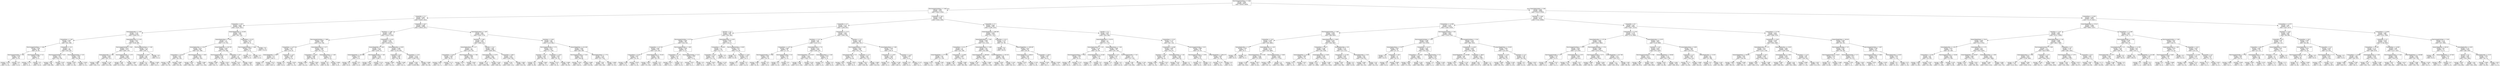 digraph Tree {
node [shape=box] ;
0 [label="ElectronegativityMean <= 2.058\nentropy = 0.995\nsamples = 99473\nvalue = [45534, 53939]"] ;
1 [label="ElectronegativityMean <= 1.936\nentropy = 0.697\nsamples = 32515\nvalue = [26411, 6104]"] ;
0 -> 1 [labeldistance=2.5, labelangle=45, headlabel="True"] ;
2 [label="ColumnMin <= 2.5\nentropy = 0.601\nsamples = 26771\nvalue = [22853, 3918]"] ;
1 -> 2 ;
3 [label="ColumnMax <= 29.0\nentropy = 0.853\nsamples = 5866\nvalue = [4235, 1631]"] ;
2 -> 3 ;
4 [label="AtomicRadiusMin <= 1.025\nentropy = 0.733\nsamples = 4259\nvalue = [3384, 875]"] ;
3 -> 4 ;
5 [label="ColumnMean <= 1.367\nentropy = 0.992\nsamples = 524\nvalue = [235, 289]"] ;
4 -> 5 ;
6 [label="ElectronegativityMean <= 1.845\nentropy = 0.564\nsamples = 68\nvalue = [9, 59]"] ;
5 -> 6 ;
7 [label="ElectronegativityMin <= 1.44\nentropy = 0.358\nsamples = 59\nvalue = [4, 55]"] ;
6 -> 7 ;
8 [label="entropy = 0.219\nsamples = 57\nvalue = [2, 55]"] ;
7 -> 8 ;
9 [label="entropy = 0.0\nsamples = 2\nvalue = [2, 0]"] ;
7 -> 9 ;
10 [label="ElectronegativityMax <= 5.5\nentropy = 0.991\nsamples = 9\nvalue = [5, 4]"] ;
6 -> 10 ;
11 [label="entropy = 0.722\nsamples = 5\nvalue = [1, 4]"] ;
10 -> 11 ;
12 [label="entropy = 0.0\nsamples = 4\nvalue = [4, 0]"] ;
10 -> 12 ;
13 [label="ColumnMax <= 15.5\nentropy = 1.0\nsamples = 456\nvalue = [226, 230]"] ;
5 -> 13 ;
14 [label="ElectronegativityMax <= 8.33\nentropy = 0.977\nsamples = 326\nvalue = [192, 134]"] ;
13 -> 14 ;
15 [label="entropy = 0.947\nsamples = 296\nvalue = [188, 108]"] ;
14 -> 15 ;
16 [label="entropy = 0.567\nsamples = 30\nvalue = [4, 26]"] ;
14 -> 16 ;
17 [label="ElectronegativityMax <= 3.55\nentropy = 0.829\nsamples = 130\nvalue = [34, 96]"] ;
13 -> 17 ;
18 [label="entropy = 0.632\nsamples = 107\nvalue = [17, 90]"] ;
17 -> 18 ;
19 [label="entropy = 0.828\nsamples = 23\nvalue = [17, 6]"] ;
17 -> 19 ;
20 [label="AtomicRadiusMax <= 5.225\nentropy = 0.627\nsamples = 3735\nvalue = [3149, 586]"] ;
4 -> 20 ;
21 [label="ElectronegativityMin <= 0.94\nentropy = 0.674\nsamples = 3270\nvalue = [2691, 579]"] ;
20 -> 21 ;
22 [label="AtomicRadiusMin <= 1.65\nentropy = 0.946\nsamples = 624\nvalue = [397, 227]"] ;
21 -> 22 ;
23 [label="entropy = 0.999\nsamples = 356\nvalue = [185, 171]"] ;
22 -> 23 ;
24 [label="entropy = 0.739\nsamples = 268\nvalue = [212, 56]"] ;
22 -> 24 ;
25 [label="ElectronegativityMin <= 1.575\nentropy = 0.566\nsamples = 2646\nvalue = [2294, 352]"] ;
21 -> 25 ;
26 [label="entropy = 0.481\nsamples = 2425\nvalue = [2173, 252]"] ;
25 -> 26 ;
27 [label="entropy = 0.993\nsamples = 221\nvalue = [121, 100]"] ;
25 -> 27 ;
28 [label="ElectronegativityMean <= 1.591\nentropy = 0.113\nsamples = 465\nvalue = [458, 7]"] ;
20 -> 28 ;
29 [label="ColumnMean <= 3.917\nentropy = 0.04\nsamples = 460\nvalue = [458, 2]"] ;
28 -> 29 ;
30 [label="entropy = 0.0\nsamples = 440\nvalue = [440, 0]"] ;
29 -> 30 ;
31 [label="entropy = 0.469\nsamples = 20\nvalue = [18, 2]"] ;
29 -> 31 ;
32 [label="entropy = 0.0\nsamples = 5\nvalue = [0, 5]"] ;
28 -> 32 ;
33 [label="AtomicWeightMean <= 142.68\nentropy = 0.997\nsamples = 1607\nvalue = [851, 756]"] ;
3 -> 33 ;
34 [label="AtomicRadiusMean <= 1.501\nentropy = 1.0\nsamples = 1522\nvalue = [770, 752]"] ;
33 -> 34 ;
35 [label="AtomicRadiusMax <= 2.525\nentropy = 0.974\nsamples = 903\nvalue = [537, 366]"] ;
34 -> 35 ;
36 [label="ColumnMean <= 9.225\nentropy = 0.852\nsamples = 144\nvalue = [40, 104]"] ;
35 -> 36 ;
37 [label="entropy = 0.519\nsamples = 86\nvalue = [10, 76]"] ;
36 -> 37 ;
38 [label="entropy = 0.999\nsamples = 58\nvalue = [30, 28]"] ;
36 -> 38 ;
39 [label="ElectronegativityMean <= 1.855\nentropy = 0.93\nsamples = 759\nvalue = [497, 262]"] ;
35 -> 39 ;
40 [label="entropy = 0.819\nsamples = 518\nvalue = [386, 132]"] ;
39 -> 40 ;
41 [label="entropy = 0.996\nsamples = 241\nvalue = [111, 130]"] ;
39 -> 41 ;
42 [label="AtomicWeightMax <= 316.785\nentropy = 0.955\nsamples = 619\nvalue = [233, 386]"] ;
34 -> 42 ;
43 [label="ElectronegativityMax <= 4.15\nentropy = 0.783\nsamples = 288\nvalue = [67, 221]"] ;
42 -> 43 ;
44 [label="entropy = 0.968\nsamples = 43\nvalue = [26, 17]"] ;
43 -> 44 ;
45 [label="entropy = 0.652\nsamples = 245\nvalue = [41, 204]"] ;
43 -> 45 ;
46 [label="ColumnMax <= 44.5\nentropy = 1.0\nsamples = 331\nvalue = [166, 165]"] ;
42 -> 46 ;
47 [label="entropy = 0.457\nsamples = 83\nvalue = [75, 8]"] ;
46 -> 47 ;
48 [label="entropy = 0.948\nsamples = 248\nvalue = [91, 157]"] ;
46 -> 48 ;
49 [label="ColumnMean <= 9.125\nentropy = 0.274\nsamples = 85\nvalue = [81, 4]"] ;
33 -> 49 ;
50 [label="ElectronegativityMean <= 1.699\nentropy = 0.918\nsamples = 6\nvalue = [2, 4]"] ;
49 -> 50 ;
51 [label="entropy = 0.0\nsamples = 4\nvalue = [0, 4]"] ;
50 -> 51 ;
52 [label="entropy = 0.0\nsamples = 2\nvalue = [2, 0]"] ;
50 -> 52 ;
53 [label="entropy = 0.0\nsamples = 79\nvalue = [79, 0]"] ;
49 -> 53 ;
54 [label="ColumnMax <= 44.5\nentropy = 0.498\nsamples = 20905\nvalue = [18618, 2287]"] ;
2 -> 54 ;
55 [label="RowMean <= 2.894\nentropy = 0.389\nsamples = 14521\nvalue = [13413, 1108]"] ;
54 -> 55 ;
56 [label="ElectronegativityMean <= 1.666\nentropy = 0.959\nsamples = 356\nvalue = [220, 136]"] ;
55 -> 56 ;
57 [label="ColumnMean <= 4.375\nentropy = 0.627\nsamples = 153\nvalue = [129, 24]"] ;
56 -> 57 ;
58 [label="AtomicWeightMin <= 6.917\nentropy = 0.13\nsamples = 111\nvalue = [109, 2]"] ;
57 -> 58 ;
59 [label="entropy = 0.0\nsamples = 1\nvalue = [0, 1]"] ;
58 -> 59 ;
60 [label="entropy = 0.075\nsamples = 110\nvalue = [109, 1]"] ;
58 -> 60 ;
61 [label="ColumnMax <= 14.5\nentropy = 0.998\nsamples = 42\nvalue = [20, 22]"] ;
57 -> 61 ;
62 [label="entropy = 0.0\nsamples = 9\nvalue = [9, 0]"] ;
61 -> 62 ;
63 [label="entropy = 0.918\nsamples = 33\nvalue = [11, 22]"] ;
61 -> 63 ;
64 [label="AtomicRadiusMean <= 1.217\nentropy = 0.992\nsamples = 203\nvalue = [91, 112]"] ;
56 -> 64 ;
65 [label="ColumnMean <= 2.652\nentropy = 0.999\nsamples = 166\nvalue = [86, 80]"] ;
64 -> 65 ;
66 [label="entropy = 0.895\nsamples = 77\nvalue = [24, 53]"] ;
65 -> 66 ;
67 [label="entropy = 0.885\nsamples = 89\nvalue = [62, 27]"] ;
65 -> 67 ;
68 [label="AtomicRadiusMean <= 1.338\nentropy = 0.571\nsamples = 37\nvalue = [5, 32]"] ;
64 -> 68 ;
69 [label="entropy = 0.0\nsamples = 26\nvalue = [0, 26]"] ;
68 -> 69 ;
70 [label="entropy = 0.994\nsamples = 11\nvalue = [5, 6]"] ;
68 -> 70 ;
71 [label="ColumnMean <= 4.225\nentropy = 0.361\nsamples = 14165\nvalue = [13193, 972]"] ;
55 -> 71 ;
72 [label="AtomicWeightMin <= 7.925\nentropy = 0.073\nsamples = 1463\nvalue = [1450, 13]"] ;
71 -> 72 ;
73 [label="AtomicWeightMax <= 431.396\nentropy = 0.811\nsamples = 8\nvalue = [2, 6]"] ;
72 -> 73 ;
74 [label="entropy = 0.0\nsamples = 6\nvalue = [0, 6]"] ;
73 -> 74 ;
75 [label="entropy = 0.0\nsamples = 2\nvalue = [2, 0]"] ;
73 -> 75 ;
76 [label="ElectronegativityMin <= 1.98\nentropy = 0.044\nsamples = 1455\nvalue = [1448, 7]"] ;
72 -> 76 ;
77 [label="entropy = 0.017\nsamples = 1308\nvalue = [1306, 2]"] ;
76 -> 77 ;
78 [label="entropy = 0.214\nsamples = 147\nvalue = [142, 5]"] ;
76 -> 78 ;
79 [label="AtomicRadiusMin <= 0.625\nentropy = 0.386\nsamples = 12702\nvalue = [11743, 959]"] ;
71 -> 79 ;
80 [label="ColumnMin <= 8.5\nentropy = 0.996\nsamples = 104\nvalue = [56, 48]"] ;
79 -> 80 ;
81 [label="entropy = 0.804\nsamples = 57\nvalue = [14, 43]"] ;
80 -> 81 ;
82 [label="entropy = 0.489\nsamples = 47\nvalue = [42, 5]"] ;
80 -> 82 ;
83 [label="ColumnMean <= 13.9\nentropy = 0.374\nsamples = 12598\nvalue = [11687, 911]"] ;
79 -> 83 ;
84 [label="entropy = 0.363\nsamples = 12491\nvalue = [11626, 865]"] ;
83 -> 84 ;
85 [label="entropy = 0.986\nsamples = 107\nvalue = [61, 46]"] ;
83 -> 85 ;
86 [label="AtomicRadiusMean <= 1.497\nentropy = 0.69\nsamples = 6384\nvalue = [5205, 1179]"] ;
54 -> 86 ;
87 [label="RowMean <= 2.885\nentropy = 0.56\nsamples = 4700\nvalue = [4085, 615]"] ;
86 -> 87 ;
88 [label="AtomicRadiusMean <= 1.117\nentropy = 1.0\nsamples = 306\nvalue = [156, 150]"] ;
87 -> 88 ;
89 [label="ColumnMean <= 9.535\nentropy = 0.436\nsamples = 100\nvalue = [91, 9]"] ;
88 -> 89 ;
90 [label="entropy = 0.902\nsamples = 22\nvalue = [15, 7]"] ;
89 -> 90 ;
91 [label="entropy = 0.172\nsamples = 78\nvalue = [76, 2]"] ;
89 -> 91 ;
92 [label="ElectronegativityMean <= 1.708\nentropy = 0.899\nsamples = 206\nvalue = [65, 141]"] ;
88 -> 92 ;
93 [label="entropy = 0.973\nsamples = 72\nvalue = [43, 29]"] ;
92 -> 93 ;
94 [label="entropy = 0.644\nsamples = 134\nvalue = [22, 112]"] ;
92 -> 94 ;
95 [label="RowMax <= 25.5\nentropy = 0.487\nsamples = 4394\nvalue = [3929, 465]"] ;
87 -> 95 ;
96 [label="AtomicRadiusMin <= 3.475\nentropy = 0.617\nsamples = 1968\nvalue = [1667, 301]"] ;
95 -> 96 ;
97 [label="entropy = 0.713\nsamples = 1329\nvalue = [1069, 260]"] ;
96 -> 97 ;
98 [label="entropy = 0.344\nsamples = 639\nvalue = [598, 41]"] ;
96 -> 98 ;
99 [label="ColumnMax <= 260.5\nentropy = 0.357\nsamples = 2426\nvalue = [2262, 164]"] ;
95 -> 99 ;
100 [label="entropy = 0.297\nsamples = 2118\nvalue = [2007, 111]"] ;
99 -> 100 ;
101 [label="entropy = 0.662\nsamples = 308\nvalue = [255, 53]"] ;
99 -> 101 ;
102 [label="RowMean <= 4.595\nentropy = 0.92\nsamples = 1684\nvalue = [1120, 564]"] ;
86 -> 102 ;
103 [label="ElectronegativityMin <= 3.74\nentropy = 0.975\nsamples = 435\nvalue = [177, 258]"] ;
102 -> 103 ;
104 [label="RowMean <= 3.317\nentropy = 0.833\nsamples = 303\nvalue = [80, 223]"] ;
103 -> 104 ;
105 [label="entropy = 0.0\nsamples = 46\nvalue = [0, 46]"] ;
104 -> 105 ;
106 [label="entropy = 0.895\nsamples = 257\nvalue = [80, 177]"] ;
104 -> 106 ;
107 [label="ColumnMax <= 110.0\nentropy = 0.834\nsamples = 132\nvalue = [97, 35]"] ;
103 -> 107 ;
108 [label="entropy = 0.525\nsamples = 76\nvalue = [67, 9]"] ;
107 -> 108 ;
109 [label="entropy = 0.996\nsamples = 56\nvalue = [30, 26]"] ;
107 -> 109 ;
110 [label="AtomicWeightMax <= 414.349\nentropy = 0.803\nsamples = 1249\nvalue = [943, 306]"] ;
102 -> 110 ;
111 [label="ElectronegativityMin <= 1.525\nentropy = 0.987\nsamples = 152\nvalue = [66, 86]"] ;
110 -> 111 ;
112 [label="entropy = 0.503\nsamples = 54\nvalue = [48, 6]"] ;
111 -> 112 ;
113 [label="entropy = 0.688\nsamples = 98\nvalue = [18, 80]"] ;
111 -> 113 ;
114 [label="AtomicRadiusMean <= 1.774\nentropy = 0.723\nsamples = 1097\nvalue = [877, 220]"] ;
110 -> 114 ;
115 [label="entropy = 0.64\nsamples = 979\nvalue = [820, 159]"] ;
114 -> 115 ;
116 [label="entropy = 0.999\nsamples = 118\nvalue = [57, 61]"] ;
114 -> 116 ;
117 [label="ColumnMax <= 46.5\nentropy = 0.958\nsamples = 5744\nvalue = [3558, 2186]"] ;
1 -> 117 ;
118 [label="ColumnMin <= 2.5\nentropy = 0.757\nsamples = 2902\nvalue = [2269, 633]"] ;
117 -> 118 ;
119 [label="RowMax <= 9.5\nentropy = 0.999\nsamples = 553\nvalue = [264, 289]"] ;
118 -> 119 ;
120 [label="ElectronegativityMax <= 6.74\nentropy = 0.945\nsamples = 380\nvalue = [138, 242]"] ;
119 -> 120 ;
121 [label="ColumnMax <= 15.5\nentropy = 0.981\nsamples = 318\nvalue = [133, 185]"] ;
120 -> 121 ;
122 [label="ColumnMean <= 9.167\nentropy = 0.822\nsamples = 70\nvalue = [52, 18]"] ;
121 -> 122 ;
123 [label="entropy = 0.598\nsamples = 55\nvalue = [47, 8]"] ;
122 -> 123 ;
124 [label="entropy = 0.918\nsamples = 15\nvalue = [5, 10]"] ;
122 -> 124 ;
125 [label="AtomicWeightMean <= 79.255\nentropy = 0.911\nsamples = 248\nvalue = [81, 167]"] ;
121 -> 125 ;
126 [label="entropy = 0.953\nsamples = 212\nvalue = [79, 133]"] ;
125 -> 126 ;
127 [label="entropy = 0.31\nsamples = 36\nvalue = [2, 34]"] ;
125 -> 127 ;
128 [label="ElectronegativityMin <= 1.605\nentropy = 0.404\nsamples = 62\nvalue = [5, 57]"] ;
120 -> 128 ;
129 [label="ColumnMean <= 1.75\nentropy = 0.225\nsamples = 55\nvalue = [2, 53]"] ;
128 -> 129 ;
130 [label="entropy = 0.811\nsamples = 8\nvalue = [2, 6]"] ;
129 -> 130 ;
131 [label="entropy = 0.0\nsamples = 47\nvalue = [0, 47]"] ;
129 -> 131 ;
132 [label="ElectronegativityMax <= 11.0\nentropy = 0.985\nsamples = 7\nvalue = [3, 4]"] ;
128 -> 132 ;
133 [label="entropy = 0.811\nsamples = 4\nvalue = [3, 1]"] ;
132 -> 133 ;
134 [label="entropy = 0.0\nsamples = 3\nvalue = [0, 3]"] ;
132 -> 134 ;
135 [label="AtomicRadiusMax <= 4.525\nentropy = 0.844\nsamples = 173\nvalue = [126, 47]"] ;
119 -> 135 ;
136 [label="ColumnMean <= 10.929\nentropy = 0.71\nsamples = 139\nvalue = [112, 27]"] ;
135 -> 136 ;
137 [label="ColumnMax <= 23.0\nentropy = 0.659\nsamples = 135\nvalue = [112, 23]"] ;
136 -> 137 ;
138 [label="entropy = 0.853\nsamples = 79\nvalue = [57, 22]"] ;
137 -> 138 ;
139 [label="entropy = 0.129\nsamples = 56\nvalue = [55, 1]"] ;
137 -> 139 ;
140 [label="entropy = 0.0\nsamples = 4\nvalue = [0, 4]"] ;
136 -> 140 ;
141 [label="ElectronegativityMax <= 6.935\nentropy = 0.977\nsamples = 34\nvalue = [14, 20]"] ;
135 -> 141 ;
142 [label="entropy = 0.0\nsamples = 19\nvalue = [0, 19]"] ;
141 -> 142 ;
143 [label="RowMean <= 1.954\nentropy = 0.353\nsamples = 15\nvalue = [14, 1]"] ;
141 -> 143 ;
144 [label="entropy = 0.0\nsamples = 1\nvalue = [0, 1]"] ;
143 -> 144 ;
145 [label="entropy = 0.0\nsamples = 14\nvalue = [14, 0]"] ;
143 -> 145 ;
146 [label="ColumnMean <= 11.31\nentropy = 0.601\nsamples = 2349\nvalue = [2005, 344]"] ;
118 -> 146 ;
147 [label="RowMean <= 2.257\nentropy = 0.45\nsamples = 1667\nvalue = [1510, 157]"] ;
146 -> 147 ;
148 [label="ColumnMean <= 1.875\nentropy = 0.988\nsamples = 39\nvalue = [17, 22]"] ;
147 -> 148 ;
149 [label="ElectronegativityMin <= 1.285\nentropy = 0.961\nsamples = 26\nvalue = [16, 10]"] ;
148 -> 149 ;
150 [label="entropy = 0.991\nsamples = 18\nvalue = [8, 10]"] ;
149 -> 150 ;
151 [label="entropy = 0.0\nsamples = 8\nvalue = [8, 0]"] ;
149 -> 151 ;
152 [label="ElectronegativityMin <= 5.6\nentropy = 0.391\nsamples = 13\nvalue = [1, 12]"] ;
148 -> 152 ;
153 [label="entropy = 0.0\nsamples = 12\nvalue = [0, 12]"] ;
152 -> 153 ;
154 [label="entropy = 0.0\nsamples = 1\nvalue = [1, 0]"] ;
152 -> 154 ;
155 [label="AtomicRadiusMax <= 7.6\nentropy = 0.412\nsamples = 1628\nvalue = [1493, 135]"] ;
147 -> 155 ;
156 [label="AtomicWeightMin <= 113.615\nentropy = 0.397\nsamples = 1619\nvalue = [1492, 127]"] ;
155 -> 156 ;
157 [label="entropy = 0.444\nsamples = 1290\nvalue = [1171, 119]"] ;
156 -> 157 ;
158 [label="entropy = 0.165\nsamples = 329\nvalue = [321, 8]"] ;
156 -> 158 ;
159 [label="AtomicRadiusMean <= 1.226\nentropy = 0.503\nsamples = 9\nvalue = [1, 8]"] ;
155 -> 159 ;
160 [label="entropy = 0.0\nsamples = 1\nvalue = [1, 0]"] ;
159 -> 160 ;
161 [label="entropy = 0.0\nsamples = 8\nvalue = [0, 8]"] ;
159 -> 161 ;
162 [label="RowMax <= 11.0\nentropy = 0.847\nsamples = 682\nvalue = [495, 187]"] ;
146 -> 162 ;
163 [label="ElectronegativityMin <= 1.255\nentropy = 0.934\nsamples = 509\nvalue = [331, 178]"] ;
162 -> 163 ;
164 [label="AtomicRadiusMax <= 2.5\nentropy = 0.817\nsamples = 75\nvalue = [19, 56]"] ;
163 -> 164 ;
165 [label="entropy = 0.631\nsamples = 63\nvalue = [10, 53]"] ;
164 -> 165 ;
166 [label="entropy = 0.811\nsamples = 12\nvalue = [9, 3]"] ;
164 -> 166 ;
167 [label="ColumnMin <= 11.5\nentropy = 0.857\nsamples = 434\nvalue = [312, 122]"] ;
163 -> 167 ;
168 [label="entropy = 0.612\nsamples = 199\nvalue = [169, 30]"] ;
167 -> 168 ;
169 [label="entropy = 0.966\nsamples = 235\nvalue = [143, 92]"] ;
167 -> 169 ;
170 [label="AtomicRadiusMean <= 1.594\nentropy = 0.295\nsamples = 173\nvalue = [164, 9]"] ;
162 -> 170 ;
171 [label="ColumnMean <= 11.367\nentropy = 0.224\nsamples = 166\nvalue = [160, 6]"] ;
170 -> 171 ;
172 [label="entropy = 0.0\nsamples = 1\nvalue = [0, 1]"] ;
171 -> 172 ;
173 [label="entropy = 0.196\nsamples = 165\nvalue = [160, 5]"] ;
171 -> 173 ;
174 [label="RowMean <= 5.125\nentropy = 0.985\nsamples = 7\nvalue = [4, 3]"] ;
170 -> 174 ;
175 [label="entropy = 0.0\nsamples = 2\nvalue = [0, 2]"] ;
174 -> 175 ;
176 [label="entropy = 0.722\nsamples = 5\nvalue = [4, 1]"] ;
174 -> 176 ;
177 [label="ColumnMin <= 7.5\nentropy = 0.994\nsamples = 2842\nvalue = [1289, 1553]"] ;
117 -> 177 ;
178 [label="AtomicWeightMax <= 868.566\nentropy = 0.934\nsamples = 1918\nvalue = [671, 1247]"] ;
177 -> 178 ;
179 [label="AtomicRadiusMean <= 1.283\nentropy = 0.905\nsamples = 1792\nvalue = [574, 1218]"] ;
178 -> 179 ;
180 [label="ColumnMean <= 8.211\nentropy = 1.0\nsamples = 501\nvalue = [252, 249]"] ;
179 -> 180 ;
181 [label="AtomicWeightMax <= 277.109\nentropy = 0.42\nsamples = 129\nvalue = [11, 118]"] ;
180 -> 181 ;
182 [label="entropy = 0.215\nsamples = 117\nvalue = [4, 113]"] ;
181 -> 182 ;
183 [label="entropy = 0.98\nsamples = 12\nvalue = [7, 5]"] ;
181 -> 183 ;
184 [label="ColumnMean <= 10.586\nentropy = 0.936\nsamples = 372\nvalue = [241, 131]"] ;
180 -> 184 ;
185 [label="entropy = 0.58\nsamples = 166\nvalue = [143, 23]"] ;
184 -> 185 ;
186 [label="entropy = 0.998\nsamples = 206\nvalue = [98, 108]"] ;
184 -> 186 ;
187 [label="AtomicRadiusMean <= 1.436\nentropy = 0.81\nsamples = 1291\nvalue = [322, 969]"] ;
179 -> 187 ;
188 [label="AtomicWeightMax <= 399.948\nentropy = 0.882\nsamples = 901\nvalue = [271, 630]"] ;
187 -> 188 ;
189 [label="entropy = 0.792\nsamples = 672\nvalue = [160, 512]"] ;
188 -> 189 ;
190 [label="entropy = 0.999\nsamples = 229\nvalue = [111, 118]"] ;
188 -> 190 ;
191 [label="AtomicWeightMean <= 102.524\nentropy = 0.56\nsamples = 390\nvalue = [51, 339]"] ;
187 -> 191 ;
192 [label="entropy = 0.304\nsamples = 203\nvalue = [11, 192]"] ;
191 -> 192 ;
193 [label="entropy = 0.749\nsamples = 187\nvalue = [40, 147]"] ;
191 -> 193 ;
194 [label="ColumnMax <= 151.5\nentropy = 0.778\nsamples = 126\nvalue = [97, 29]"] ;
178 -> 194 ;
195 [label="entropy = 0.0\nsamples = 38\nvalue = [38, 0]"] ;
194 -> 195 ;
196 [label="AtomicWeightMax <= 1365.687\nentropy = 0.914\nsamples = 88\nvalue = [59, 29]"] ;
194 -> 196 ;
197 [label="AtomicWeightMax <= 900.61\nentropy = 0.991\nsamples = 36\nvalue = [16, 20]"] ;
196 -> 197 ;
198 [label="entropy = 0.414\nsamples = 12\nvalue = [11, 1]"] ;
197 -> 198 ;
199 [label="entropy = 0.738\nsamples = 24\nvalue = [5, 19]"] ;
197 -> 199 ;
200 [label="ColumnMax <= 239.0\nentropy = 0.665\nsamples = 52\nvalue = [43, 9]"] ;
196 -> 200 ;
201 [label="entropy = 0.206\nsamples = 31\nvalue = [30, 1]"] ;
200 -> 201 ;
202 [label="entropy = 0.959\nsamples = 21\nvalue = [13, 8]"] ;
200 -> 202 ;
203 [label="RowMin <= 5.5\nentropy = 0.916\nsamples = 924\nvalue = [618, 306]"] ;
177 -> 203 ;
204 [label="AtomicWeightMean <= 33.374\nentropy = 1.0\nsamples = 345\nvalue = [171, 174]"] ;
203 -> 204 ;
205 [label="AtomicRadiusMean <= 1.153\nentropy = 0.738\nsamples = 48\nvalue = [10, 38]"] ;
204 -> 205 ;
206 [label="ElectronegativityMean <= 2.018\nentropy = 0.985\nsamples = 21\nvalue = [9, 12]"] ;
205 -> 206 ;
207 [label="entropy = 0.0\nsamples = 6\nvalue = [6, 0]"] ;
206 -> 207 ;
208 [label="entropy = 0.722\nsamples = 15\nvalue = [3, 12]"] ;
206 -> 208 ;
209 [label="AtomicWeightMean <= 22.582\nentropy = 0.229\nsamples = 27\nvalue = [1, 26]"] ;
205 -> 209 ;
210 [label="entropy = 1.0\nsamples = 2\nvalue = [1, 1]"] ;
209 -> 210 ;
211 [label="entropy = 0.0\nsamples = 25\nvalue = [0, 25]"] ;
209 -> 211 ;
212 [label="AtomicRadiusMean <= 1.244\nentropy = 0.995\nsamples = 297\nvalue = [161, 136]"] ;
204 -> 212 ;
213 [label="ColumnMean <= 8.5\nentropy = 0.242\nsamples = 25\nvalue = [24, 1]"] ;
212 -> 213 ;
214 [label="entropy = 1.0\nsamples = 2\nvalue = [1, 1]"] ;
213 -> 214 ;
215 [label="entropy = 0.0\nsamples = 23\nvalue = [23, 0]"] ;
213 -> 215 ;
216 [label="ElectronegativityMin <= 2.81\nentropy = 1.0\nsamples = 272\nvalue = [137, 135]"] ;
212 -> 216 ;
217 [label="entropy = 0.99\nsamples = 226\nvalue = [126, 100]"] ;
216 -> 217 ;
218 [label="entropy = 0.794\nsamples = 46\nvalue = [11, 35]"] ;
216 -> 218 ;
219 [label="ColumnMean <= 13.31\nentropy = 0.774\nsamples = 579\nvalue = [447, 132]"] ;
203 -> 219 ;
220 [label="ColumnMean <= 8.366\nentropy = 0.693\nsamples = 521\nvalue = [424, 97]"] ;
219 -> 220 ;
221 [label="RowMean <= 4.027\nentropy = 0.997\nsamples = 73\nvalue = [39, 34]"] ;
220 -> 221 ;
222 [label="entropy = 0.964\nsamples = 54\nvalue = [21, 33]"] ;
221 -> 222 ;
223 [label="entropy = 0.297\nsamples = 19\nvalue = [18, 1]"] ;
221 -> 223 ;
224 [label="AtomicRadiusMean <= 1.28\nentropy = 0.586\nsamples = 448\nvalue = [385, 63]"] ;
220 -> 224 ;
225 [label="entropy = 0.191\nsamples = 136\nvalue = [132, 4]"] ;
224 -> 225 ;
226 [label="entropy = 0.7\nsamples = 312\nvalue = [253, 59]"] ;
224 -> 226 ;
227 [label="ElectronegativityMax <= 8.25\nentropy = 0.969\nsamples = 58\nvalue = [23, 35]"] ;
219 -> 227 ;
228 [label="ElectronegativityMean <= 1.978\nentropy = 0.918\nsamples = 18\nvalue = [12, 6]"] ;
227 -> 228 ;
229 [label="entropy = 0.0\nsamples = 6\nvalue = [6, 0]"] ;
228 -> 229 ;
230 [label="entropy = 1.0\nsamples = 12\nvalue = [6, 6]"] ;
228 -> 230 ;
231 [label="AtomicWeightMax <= 3934.475\nentropy = 0.849\nsamples = 40\nvalue = [11, 29]"] ;
227 -> 231 ;
232 [label="entropy = 0.753\nsamples = 37\nvalue = [8, 29]"] ;
231 -> 232 ;
233 [label="entropy = 0.0\nsamples = 3\nvalue = [3, 0]"] ;
231 -> 233 ;
234 [label="AtomicRadiusMean <= 0.98\nentropy = 0.863\nsamples = 66958\nvalue = [19123, 47835]"] ;
0 -> 234 [labeldistance=2.5, labelangle=-45, headlabel="False"] ;
235 [label="RowMean <= 2.484\nentropy = 0.722\nsamples = 36751\nvalue = [7353, 29398]"] ;
234 -> 235 ;
236 [label="ColumnMean <= 12.908\nentropy = 0.531\nsamples = 16130\nvalue = [1946, 14184]"] ;
235 -> 236 ;
237 [label="ElectronegativityMin <= 1.845\nentropy = 0.388\nsamples = 9146\nvalue = [696, 8450]"] ;
236 -> 237 ;
238 [label="ColumnMax <= 14.0\nentropy = 0.284\nsamples = 5221\nvalue = [258, 4963]"] ;
237 -> 238 ;
239 [label="AtomicRadiusMin <= 1.3\nentropy = 0.503\nsamples = 9\nvalue = [8, 1]"] ;
238 -> 239 ;
240 [label="entropy = 0.0\nsamples = 8\nvalue = [8, 0]"] ;
239 -> 240 ;
241 [label="entropy = 0.0\nsamples = 1\nvalue = [0, 1]"] ;
239 -> 241 ;
242 [label="AtomicRadiusMin <= 1.025\nentropy = 0.278\nsamples = 5212\nvalue = [250, 4962]"] ;
238 -> 242 ;
243 [label="AtomicWeightMean <= 31.206\nentropy = 0.204\nsamples = 2280\nvalue = [73, 2207]"] ;
242 -> 243 ;
244 [label="entropy = 0.188\nsamples = 2227\nvalue = [64, 2163]"] ;
243 -> 244 ;
245 [label="entropy = 0.657\nsamples = 53\nvalue = [9, 44]"] ;
243 -> 245 ;
246 [label="ElectronegativityMax <= 10.66\nentropy = 0.329\nsamples = 2932\nvalue = [177, 2755]"] ;
242 -> 246 ;
247 [label="entropy = 0.839\nsamples = 97\nvalue = [26, 71]"] ;
246 -> 247 ;
248 [label="entropy = 0.3\nsamples = 2835\nvalue = [151, 2684]"] ;
246 -> 248 ;
249 [label="AtomicRadiusMean <= 0.855\nentropy = 0.505\nsamples = 3925\nvalue = [438, 3487]"] ;
237 -> 249 ;
250 [label="ColumnMean <= 3.657\nentropy = 0.348\nsamples = 2499\nvalue = [163, 2336]"] ;
249 -> 250 ;
251 [label="AtomicWeightMax <= 43.389\nentropy = 0.999\nsamples = 29\nvalue = [14, 15]"] ;
250 -> 251 ;
252 [label="entropy = 0.371\nsamples = 14\nvalue = [1, 13]"] ;
251 -> 252 ;
253 [label="entropy = 0.567\nsamples = 15\nvalue = [13, 2]"] ;
251 -> 253 ;
254 [label="AtomicRadiusMean <= 0.549\nentropy = 0.329\nsamples = 2470\nvalue = [149, 2321]"] ;
250 -> 254 ;
255 [label="entropy = 0.212\nsamples = 1103\nvalue = [37, 1066]"] ;
254 -> 255 ;
256 [label="entropy = 0.409\nsamples = 1367\nvalue = [112, 1255]"] ;
254 -> 256 ;
257 [label="AtomicRadiusMax <= 8.9\nentropy = 0.707\nsamples = 1426\nvalue = [275, 1151]"] ;
249 -> 257 ;
258 [label="ColumnMean <= 12.756\nentropy = 0.616\nsamples = 978\nvalue = [149, 829]"] ;
257 -> 258 ;
259 [label="entropy = 0.642\nsamples = 913\nvalue = [149, 764]"] ;
258 -> 259 ;
260 [label="entropy = 0.0\nsamples = 65\nvalue = [0, 65]"] ;
258 -> 260 ;
261 [label="AtomicRadiusMax <= 10.9\nentropy = 0.857\nsamples = 448\nvalue = [126, 322]"] ;
257 -> 261 ;
262 [label="entropy = 0.994\nsamples = 202\nvalue = [92, 110]"] ;
261 -> 262 ;
263 [label="entropy = 0.58\nsamples = 246\nvalue = [34, 212]"] ;
261 -> 263 ;
264 [label="ElectronegativityMean <= 2.94\nentropy = 0.678\nsamples = 6984\nvalue = [1250, 5734]"] ;
236 -> 264 ;
265 [label="ElectronegativityMean <= 2.522\nentropy = 0.586\nsamples = 4049\nvalue = [570, 3479]"] ;
264 -> 265 ;
266 [label="AtomicRadiusMean <= 0.76\nentropy = 0.953\nsamples = 59\nvalue = [37, 22]"] ;
265 -> 266 ;
267 [label="entropy = 0.0\nsamples = 14\nvalue = [14, 0]"] ;
266 -> 267 ;
268 [label="ColumnMax <= 29.0\nentropy = 1.0\nsamples = 45\nvalue = [23, 22]"] ;
266 -> 268 ;
269 [label="entropy = 0.0\nsamples = 6\nvalue = [6, 0]"] ;
268 -> 269 ;
270 [label="entropy = 0.988\nsamples = 39\nvalue = [17, 22]"] ;
268 -> 270 ;
271 [label="ColumnMean <= 15.317\nentropy = 0.567\nsamples = 3990\nvalue = [533, 3457]"] ;
265 -> 271 ;
272 [label="ColumnMean <= 13.038\nentropy = 0.592\nsamples = 3669\nvalue = [524, 3145]"] ;
271 -> 272 ;
273 [label="entropy = 0.858\nsamples = 266\nvalue = [75, 191]"] ;
272 -> 273 ;
274 [label="entropy = 0.563\nsamples = 3403\nvalue = [449, 2954]"] ;
272 -> 274 ;
275 [label="ElectronegativityMax <= 3.3\nentropy = 0.184\nsamples = 321\nvalue = [9, 312]"] ;
271 -> 275 ;
276 [label="entropy = 1.0\nsamples = 2\nvalue = [1, 1]"] ;
275 -> 276 ;
277 [label="entropy = 0.169\nsamples = 319\nvalue = [8, 311]"] ;
275 -> 277 ;
278 [label="ElectronegativityMean <= 3.241\nentropy = 0.781\nsamples = 2935\nvalue = [680, 2255]"] ;
264 -> 278 ;
279 [label="ColumnMean <= 14.481\nentropy = 0.824\nsamples = 2156\nvalue = [556, 1600]"] ;
278 -> 279 ;
280 [label="AtomicWeightMax <= 126.998\nentropy = 0.66\nsamples = 667\nvalue = [114, 553]"] ;
279 -> 280 ;
281 [label="entropy = 0.453\nsamples = 221\nvalue = [21, 200]"] ;
280 -> 281 ;
282 [label="entropy = 0.739\nsamples = 446\nvalue = [93, 353]"] ;
280 -> 282 ;
283 [label="ColumnMax <= 360.0\nentropy = 0.877\nsamples = 1489\nvalue = [442, 1047]"] ;
279 -> 283 ;
284 [label="entropy = 0.85\nsamples = 1350\nvalue = [373, 977]"] ;
283 -> 284 ;
285 [label="entropy = 1.0\nsamples = 139\nvalue = [69, 70]"] ;
283 -> 285 ;
286 [label="AtomicWeightMean <= 25.923\nentropy = 0.632\nsamples = 779\nvalue = [124, 655]"] ;
278 -> 286 ;
287 [label="RowMean <= 2.378\nentropy = 0.547\nsamples = 539\nvalue = [68, 471]"] ;
286 -> 287 ;
288 [label="entropy = 0.608\nsamples = 435\nvalue = [65, 370]"] ;
287 -> 288 ;
289 [label="entropy = 0.189\nsamples = 104\nvalue = [3, 101]"] ;
287 -> 289 ;
290 [label="RowMean <= 2.31\nentropy = 0.784\nsamples = 240\nvalue = [56, 184]"] ;
286 -> 290 ;
291 [label="entropy = 0.0\nsamples = 22\nvalue = [0, 22]"] ;
290 -> 291 ;
292 [label="entropy = 0.822\nsamples = 218\nvalue = [56, 162]"] ;
290 -> 292 ;
293 [label="ColumnMin <= 6.5\nentropy = 0.83\nsamples = 20621\nvalue = [5407, 15214]"] ;
235 -> 293 ;
294 [label="ColumnMean <= 12.782\nentropy = 0.759\nsamples = 12413\nvalue = [2722, 9691]"] ;
293 -> 294 ;
295 [label="AtomicRadiusMin <= 1.275\nentropy = 0.862\nsamples = 5588\nvalue = [1593, 3995]"] ;
294 -> 295 ;
296 [label="ElectronegativityMean <= 2.257\nentropy = 0.635\nsamples = 1091\nvalue = [175, 916]"] ;
295 -> 296 ;
297 [label="ElectronegativityMin <= 1.27\nentropy = 0.742\nsamples = 19\nvalue = [15, 4]"] ;
296 -> 297 ;
298 [label="entropy = 0.0\nsamples = 3\nvalue = [0, 3]"] ;
297 -> 298 ;
299 [label="entropy = 0.337\nsamples = 16\nvalue = [15, 1]"] ;
297 -> 299 ;
300 [label="AtomicRadiusMax <= 2.075\nentropy = 0.608\nsamples = 1072\nvalue = [160, 912]"] ;
296 -> 300 ;
301 [label="entropy = 0.753\nsamples = 352\nvalue = [76, 276]"] ;
300 -> 301 ;
302 [label="entropy = 0.52\nsamples = 720\nvalue = [84, 636]"] ;
300 -> 302 ;
303 [label="ElectronegativityMean <= 2.754\nentropy = 0.899\nsamples = 4497\nvalue = [1418, 3079]"] ;
295 -> 303 ;
304 [label="ElectronegativityMax <= 9.72\nentropy = 0.939\nsamples = 2981\nvalue = [1059, 1922]"] ;
303 -> 304 ;
305 [label="entropy = 0.908\nsamples = 102\nvalue = [69, 33]"] ;
304 -> 305 ;
306 [label="entropy = 0.928\nsamples = 2879\nvalue = [990, 1889]"] ;
304 -> 306 ;
307 [label="AtomicWeightMax <= 612.796\nentropy = 0.79\nsamples = 1516\nvalue = [359, 1157]"] ;
303 -> 307 ;
308 [label="entropy = 0.75\nsamples = 1366\nvalue = [293, 1073]"] ;
307 -> 308 ;
309 [label="entropy = 0.99\nsamples = 150\nvalue = [66, 84]"] ;
307 -> 309 ;
310 [label="AtomicRadiusMax <= 12.075\nentropy = 0.647\nsamples = 6825\nvalue = [1129, 5696]"] ;
294 -> 310 ;
311 [label="RowMean <= 2.84\nentropy = 0.624\nsamples = 6235\nvalue = [970, 5265]"] ;
310 -> 311 ;
312 [label="ElectronegativityMean <= 2.766\nentropy = 0.571\nsamples = 4076\nvalue = [550, 3526]"] ;
311 -> 312 ;
313 [label="entropy = 0.448\nsamples = 962\nvalue = [90, 872]"] ;
312 -> 313 ;
314 [label="entropy = 0.604\nsamples = 3114\nvalue = [460, 2654]"] ;
312 -> 314 ;
315 [label="AtomicWeightMean <= 39.064\nentropy = 0.711\nsamples = 2159\nvalue = [420, 1739]"] ;
311 -> 315 ;
316 [label="entropy = 0.952\nsamples = 140\nvalue = [52, 88]"] ;
315 -> 316 ;
317 [label="entropy = 0.685\nsamples = 2019\nvalue = [368, 1651]"] ;
315 -> 317 ;
318 [label="AtomicRadiusMean <= 0.826\nentropy = 0.841\nsamples = 590\nvalue = [159, 431]"] ;
310 -> 318 ;
319 [label="ColumnMin <= 2.5\nentropy = 0.992\nsamples = 241\nvalue = [108, 133]"] ;
318 -> 319 ;
320 [label="entropy = 0.771\nsamples = 62\nvalue = [14, 48]"] ;
319 -> 320 ;
321 [label="entropy = 0.998\nsamples = 179\nvalue = [94, 85]"] ;
319 -> 321 ;
322 [label="AtomicRadiusMax <= 12.325\nentropy = 0.6\nsamples = 349\nvalue = [51, 298]"] ;
318 -> 322 ;
323 [label="entropy = 0.0\nsamples = 6\nvalue = [6, 0]"] ;
322 -> 323 ;
324 [label="entropy = 0.561\nsamples = 343\nvalue = [45, 298]"] ;
322 -> 324 ;
325 [label="ColumnMean <= 15.738\nentropy = 0.912\nsamples = 8208\nvalue = [2685, 5523]"] ;
293 -> 325 ;
326 [label="ColumnMean <= 13.62\nentropy = 0.929\nsamples = 7615\nvalue = [2623, 4992]"] ;
325 -> 326 ;
327 [label="AtomicRadiusMax <= 2.15\nentropy = 0.977\nsamples = 2971\nvalue = [1223, 1748]"] ;
326 -> 327 ;
328 [label="AtomicWeightMean <= 39.425\nentropy = 0.855\nsamples = 229\nvalue = [165, 64]"] ;
327 -> 328 ;
329 [label="entropy = 0.991\nsamples = 119\nvalue = [66, 53]"] ;
328 -> 329 ;
330 [label="entropy = 0.469\nsamples = 110\nvalue = [99, 11]"] ;
328 -> 330 ;
331 [label="ColumnMin <= 16.5\nentropy = 0.962\nsamples = 2742\nvalue = [1058, 1684]"] ;
327 -> 331 ;
332 [label="entropy = 0.904\nsamples = 1873\nvalue = [598, 1275]"] ;
331 -> 332 ;
333 [label="entropy = 0.998\nsamples = 869\nvalue = [460, 409]"] ;
331 -> 333 ;
334 [label="AtomicRadiusMax <= 13.625\nentropy = 0.883\nsamples = 4644\nvalue = [1400, 3244]"] ;
326 -> 334 ;
335 [label="AtomicRadiusMax <= 1.925\nentropy = 0.865\nsamples = 4212\nvalue = [1210, 3002]"] ;
334 -> 335 ;
336 [label="entropy = 0.946\nsamples = 818\nvalue = [298, 520]"] ;
335 -> 336 ;
337 [label="entropy = 0.84\nsamples = 3394\nvalue = [912, 2482]"] ;
335 -> 337 ;
338 [label="RowMean <= 2.514\nentropy = 0.99\nsamples = 432\nvalue = [190, 242]"] ;
334 -> 338 ;
339 [label="entropy = 0.896\nsamples = 112\nvalue = [77, 35]"] ;
338 -> 339 ;
340 [label="entropy = 0.937\nsamples = 320\nvalue = [113, 207]"] ;
338 -> 340 ;
341 [label="AtomicWeightMean <= 49.019\nentropy = 0.483\nsamples = 593\nvalue = [62, 531]"] ;
325 -> 341 ;
342 [label="ElectronegativityMean <= 3.0\nentropy = 0.597\nsamples = 386\nvalue = [56, 330]"] ;
341 -> 342 ;
343 [label="ElectronegativityMax <= 30.02\nentropy = 0.103\nsamples = 74\nvalue = [1, 73]"] ;
342 -> 343 ;
344 [label="entropy = 0.0\nsamples = 64\nvalue = [0, 64]"] ;
343 -> 344 ;
345 [label="entropy = 0.469\nsamples = 10\nvalue = [1, 9]"] ;
343 -> 345 ;
346 [label="ElectronegativityMax <= 3.71\nentropy = 0.672\nsamples = 312\nvalue = [55, 257]"] ;
342 -> 346 ;
347 [label="entropy = 0.764\nsamples = 9\nvalue = [7, 2]"] ;
346 -> 347 ;
348 [label="entropy = 0.631\nsamples = 303\nvalue = [48, 255]"] ;
346 -> 348 ;
349 [label="ElectronegativityMean <= 3.007\nentropy = 0.189\nsamples = 207\nvalue = [6, 201]"] ;
341 -> 349 ;
350 [label="ElectronegativityMean <= 2.904\nentropy = 0.581\nsamples = 36\nvalue = [5, 31]"] ;
349 -> 350 ;
351 [label="entropy = 0.918\nsamples = 3\nvalue = [2, 1]"] ;
350 -> 351 ;
352 [label="entropy = 0.439\nsamples = 33\nvalue = [3, 30]"] ;
350 -> 352 ;
353 [label="AtomicRadiusMax <= 8.025\nentropy = 0.052\nsamples = 171\nvalue = [1, 170]"] ;
349 -> 353 ;
354 [label="entropy = 0.0\nsamples = 147\nvalue = [0, 147]"] ;
353 -> 354 ;
355 [label="entropy = 0.25\nsamples = 24\nvalue = [1, 23]"] ;
353 -> 355 ;
356 [label="ColumnMean <= 12.651\nentropy = 0.965\nsamples = 30207\nvalue = [11770, 18437]"] ;
234 -> 356 ;
357 [label="AtomicWeightMean <= 125.41\nentropy = 0.989\nsamples = 21630\nvalue = [9463, 12167]"] ;
356 -> 357 ;
358 [label="RowMean <= 2.974\nentropy = 0.981\nsamples = 20815\nvalue = [8725, 12090]"] ;
357 -> 358 ;
359 [label="AtomicWeightMean <= 20.44\nentropy = 0.893\nsamples = 6815\nvalue = [2113, 4702]"] ;
358 -> 359 ;
360 [label="AtomicRadiusMin <= 1.025\nentropy = 0.522\nsamples = 774\nvalue = [91, 683]"] ;
359 -> 360 ;
361 [label="ColumnMean <= 9.194\nentropy = 0.32\nsamples = 309\nvalue = [18, 291]"] ;
360 -> 361 ;
362 [label="entropy = 0.095\nsamples = 165\nvalue = [2, 163]"] ;
361 -> 362 ;
363 [label="entropy = 0.503\nsamples = 144\nvalue = [16, 128]"] ;
361 -> 363 ;
364 [label="ElectronegativityMax <= 116.96\nentropy = 0.627\nsamples = 465\nvalue = [73, 392]"] ;
360 -> 364 ;
365 [label="entropy = 0.696\nsamples = 379\nvalue = [71, 308]"] ;
364 -> 365 ;
366 [label="entropy = 0.159\nsamples = 86\nvalue = [2, 84]"] ;
364 -> 366 ;
367 [label="AtomicRadiusMin <= 1.175\nentropy = 0.92\nsamples = 6041\nvalue = [2022, 4019]"] ;
359 -> 367 ;
368 [label="AtomicWeightMax <= 139.907\nentropy = 0.682\nsamples = 636\nvalue = [115, 521]"] ;
367 -> 368 ;
369 [label="entropy = 0.419\nsamples = 318\nvalue = [27, 291]"] ;
368 -> 369 ;
370 [label="entropy = 0.851\nsamples = 318\nvalue = [88, 230]"] ;
368 -> 370 ;
371 [label="AtomicRadiusMean <= 1.058\nentropy = 0.937\nsamples = 5405\nvalue = [1907, 3498]"] ;
367 -> 371 ;
372 [label="entropy = 0.956\nsamples = 4377\nvalue = [1652, 2725]"] ;
371 -> 372 ;
373 [label="entropy = 0.808\nsamples = 1028\nvalue = [255, 773]"] ;
371 -> 373 ;
374 [label="AtomicRadiusMean <= 1.38\nentropy = 0.998\nsamples = 14000\nvalue = [6612, 7388]"] ;
358 -> 374 ;
375 [label="ElectronegativityMean <= 2.356\nentropy = 1.0\nsamples = 12228\nvalue = [6224, 6004]"] ;
374 -> 375 ;
376 [label="AtomicRadiusMean <= 1.185\nentropy = 0.955\nsamples = 4423\nvalue = [2760, 1663]"] ;
375 -> 376 ;
377 [label="entropy = 0.734\nsamples = 1412\nvalue = [1121, 291]"] ;
376 -> 377 ;
378 [label="entropy = 0.994\nsamples = 3011\nvalue = [1639, 1372]"] ;
376 -> 378 ;
379 [label="ColumnMax <= 15.5\nentropy = 0.991\nsamples = 7805\nvalue = [3464, 4341]"] ;
375 -> 379 ;
380 [label="entropy = 0.164\nsamples = 83\nvalue = [81, 2]"] ;
379 -> 380 ;
381 [label="entropy = 0.989\nsamples = 7722\nvalue = [3383, 4339]"] ;
379 -> 381 ;
382 [label="ColumnMin <= 4.5\nentropy = 0.758\nsamples = 1772\nvalue = [388, 1384]"] ;
374 -> 382 ;
383 [label="ElectronegativityMean <= 2.375\nentropy = 0.617\nsamples = 1496\nvalue = [229, 1267]"] ;
382 -> 383 ;
384 [label="entropy = 0.565\nsamples = 1384\nvalue = [184, 1200]"] ;
383 -> 384 ;
385 [label="entropy = 0.972\nsamples = 112\nvalue = [45, 67]"] ;
383 -> 385 ;
386 [label="ColumnMax <= 87.5\nentropy = 0.983\nsamples = 276\nvalue = [159, 117]"] ;
382 -> 386 ;
387 [label="entropy = 0.667\nsamples = 161\nvalue = [133, 28]"] ;
386 -> 387 ;
388 [label="entropy = 0.771\nsamples = 115\nvalue = [26, 89]"] ;
386 -> 388 ;
389 [label="ColumnMean <= 11.446\nentropy = 0.451\nsamples = 815\nvalue = [738, 77]"] ;
357 -> 389 ;
390 [label="ElectronegativityMin <= 1.735\nentropy = 0.208\nsamples = 612\nvalue = [592, 20]"] ;
389 -> 390 ;
391 [label="AtomicRadiusMax <= 5.3\nentropy = 0.351\nsamples = 288\nvalue = [269, 19]"] ;
390 -> 391 ;
392 [label="AtomicRadiusMin <= 1.975\nentropy = 0.448\nsamples = 203\nvalue = [184, 19]"] ;
391 -> 392 ;
393 [label="entropy = 0.386\nsamples = 199\nvalue = [184, 15]"] ;
392 -> 393 ;
394 [label="entropy = 0.0\nsamples = 4\nvalue = [0, 4]"] ;
392 -> 394 ;
395 [label="entropy = 0.0\nsamples = 85\nvalue = [85, 0]"] ;
391 -> 395 ;
396 [label="ColumnMean <= 11.239\nentropy = 0.03\nsamples = 324\nvalue = [323, 1]"] ;
390 -> 396 ;
397 [label="entropy = 0.0\nsamples = 284\nvalue = [284, 0]"] ;
396 -> 397 ;
398 [label="AtomicWeightMax <= 214.288\nentropy = 0.169\nsamples = 40\nvalue = [39, 1]"] ;
396 -> 398 ;
399 [label="entropy = 1.0\nsamples = 2\nvalue = [1, 1]"] ;
398 -> 399 ;
400 [label="entropy = 0.0\nsamples = 38\nvalue = [38, 0]"] ;
398 -> 400 ;
401 [label="ElectronegativityMin <= 1.305\nentropy = 0.857\nsamples = 203\nvalue = [146, 57]"] ;
389 -> 401 ;
402 [label="AtomicRadiusMean <= 1.602\nentropy = 0.879\nsamples = 47\nvalue = [14, 33]"] ;
401 -> 402 ;
403 [label="ElectronegativityMin <= 0.805\nentropy = 0.996\nsamples = 26\nvalue = [14, 12]"] ;
402 -> 403 ;
404 [label="entropy = 0.0\nsamples = 3\nvalue = [0, 3]"] ;
403 -> 404 ;
405 [label="entropy = 0.966\nsamples = 23\nvalue = [14, 9]"] ;
403 -> 405 ;
406 [label="entropy = 0.0\nsamples = 21\nvalue = [0, 21]"] ;
402 -> 406 ;
407 [label="ColumnMax <= 142.5\nentropy = 0.619\nsamples = 156\nvalue = [132, 24]"] ;
401 -> 407 ;
408 [label="ColumnMean <= 11.519\nentropy = 0.451\nsamples = 127\nvalue = [115, 12]"] ;
407 -> 408 ;
409 [label="entropy = 0.863\nsamples = 35\nvalue = [25, 10]"] ;
408 -> 409 ;
410 [label="entropy = 0.151\nsamples = 92\nvalue = [90, 2]"] ;
408 -> 410 ;
411 [label="ColumnMin <= 8.5\nentropy = 0.978\nsamples = 29\nvalue = [17, 12]"] ;
407 -> 411 ;
412 [label="entropy = 0.371\nsamples = 14\nvalue = [13, 1]"] ;
411 -> 412 ;
413 [label="entropy = 0.837\nsamples = 15\nvalue = [4, 11]"] ;
411 -> 413 ;
414 [label="ColumnMean <= 12.671\nentropy = 0.84\nsamples = 8577\nvalue = [2307, 6270]"] ;
356 -> 414 ;
415 [label="RowMean <= 4.042\nentropy = 0.458\nsamples = 892\nvalue = [86, 806]"] ;
414 -> 415 ;
416 [label="ColumnMin <= 8.5\nentropy = 0.84\nsamples = 171\nvalue = [46, 125]"] ;
415 -> 416 ;
417 [label="ColumnMax <= 46.5\nentropy = 0.661\nsamples = 134\nvalue = [23, 111]"] ;
416 -> 417 ;
418 [label="ElectronegativityMin <= 1.745\nentropy = 0.982\nsamples = 38\nvalue = [16, 22]"] ;
417 -> 418 ;
419 [label="entropy = 0.684\nsamples = 11\nvalue = [9, 2]"] ;
418 -> 419 ;
420 [label="entropy = 0.826\nsamples = 27\nvalue = [7, 20]"] ;
418 -> 420 ;
421 [label="AtomicRadiusMean <= 1.03\nentropy = 0.377\nsamples = 96\nvalue = [7, 89]"] ;
417 -> 421 ;
422 [label="entropy = 0.845\nsamples = 22\nvalue = [6, 16]"] ;
421 -> 422 ;
423 [label="entropy = 0.103\nsamples = 74\nvalue = [1, 73]"] ;
421 -> 423 ;
424 [label="AtomicWeightMean <= 70.562\nentropy = 0.957\nsamples = 37\nvalue = [23, 14]"] ;
416 -> 424 ;
425 [label="RowMean <= 3.792\nentropy = 1.0\nsamples = 28\nvalue = [14, 14]"] ;
424 -> 425 ;
426 [label="entropy = 0.75\nsamples = 14\nvalue = [11, 3]"] ;
425 -> 426 ;
427 [label="entropy = 0.75\nsamples = 14\nvalue = [3, 11]"] ;
425 -> 427 ;
428 [label="entropy = 0.0\nsamples = 9\nvalue = [9, 0]"] ;
424 -> 428 ;
429 [label="ColumnMax <= 29.0\nentropy = 0.309\nsamples = 721\nvalue = [40, 681]"] ;
415 -> 429 ;
430 [label="AtomicRadiusMin <= 1.225\nentropy = 0.918\nsamples = 45\nvalue = [15, 30]"] ;
429 -> 430 ;
431 [label="ElectronegativityMax <= 2.62\nentropy = 0.779\nsamples = 39\nvalue = [9, 30]"] ;
430 -> 431 ;
432 [label="entropy = 0.0\nsamples = 18\nvalue = [0, 18]"] ;
431 -> 432 ;
433 [label="entropy = 0.985\nsamples = 21\nvalue = [9, 12]"] ;
431 -> 433 ;
434 [label="entropy = 0.0\nsamples = 6\nvalue = [6, 0]"] ;
430 -> 434 ;
435 [label="ColumnMin <= 21.0\nentropy = 0.228\nsamples = 676\nvalue = [25, 651]"] ;
429 -> 435 ;
436 [label="ElectronegativityMin <= 1.71\nentropy = 0.201\nsamples = 672\nvalue = [21, 651]"] ;
435 -> 436 ;
437 [label="entropy = 0.577\nsamples = 51\nvalue = [7, 44]"] ;
436 -> 437 ;
438 [label="entropy = 0.155\nsamples = 621\nvalue = [14, 607]"] ;
436 -> 438 ;
439 [label="entropy = 0.0\nsamples = 4\nvalue = [4, 0]"] ;
435 -> 439 ;
440 [label="ColumnMean <= 14.509\nentropy = 0.867\nsamples = 7685\nvalue = [2221, 5464]"] ;
414 -> 440 ;
441 [label="ColumnMin <= 5.5\nentropy = 0.918\nsamples = 5249\nvalue = [1746, 3503]"] ;
440 -> 441 ;
442 [label="ColumnMean <= 13.106\nentropy = 0.773\nsamples = 2679\nvalue = [609, 2070]"] ;
441 -> 442 ;
443 [label="ColumnMean <= 13.098\nentropy = 0.89\nsamples = 1260\nvalue = [387, 873]"] ;
442 -> 443 ;
444 [label="entropy = 0.864\nsamples = 1220\nvalue = [349, 871]"] ;
443 -> 444 ;
445 [label="entropy = 0.286\nsamples = 40\nvalue = [38, 2]"] ;
443 -> 445 ;
446 [label="AtomicRadiusMean <= 1.226\nentropy = 0.626\nsamples = 1419\nvalue = [222, 1197]"] ;
442 -> 446 ;
447 [label="entropy = 0.721\nsamples = 913\nvalue = [182, 731]"] ;
446 -> 447 ;
448 [label="entropy = 0.399\nsamples = 506\nvalue = [40, 466]"] ;
446 -> 448 ;
449 [label="ColumnMean <= 13.982\nentropy = 0.99\nsamples = 2570\nvalue = [1137, 1433]"] ;
441 -> 449 ;
450 [label="ElectronegativityMax <= 11.49\nentropy = 0.995\nsamples = 1464\nvalue = [790, 674]"] ;
449 -> 450 ;
451 [label="entropy = 0.911\nsamples = 733\nvalue = [494, 239]"] ;
450 -> 451 ;
452 [label="entropy = 0.974\nsamples = 731\nvalue = [296, 435]"] ;
450 -> 452 ;
453 [label="AtomicWeightMean <= 149.098\nentropy = 0.897\nsamples = 1106\nvalue = [347, 759]"] ;
449 -> 453 ;
454 [label="entropy = 0.866\nsamples = 1060\nvalue = [305, 755]"] ;
453 -> 454 ;
455 [label="entropy = 0.426\nsamples = 46\nvalue = [42, 4]"] ;
453 -> 455 ;
456 [label="ElectronegativityMax <= 2.185\nentropy = 0.712\nsamples = 2436\nvalue = [475, 1961]"] ;
440 -> 456 ;
457 [label="AtomicWeightMin <= 98.341\nentropy = 0.65\nsamples = 18\nvalue = [15, 3]"] ;
456 -> 457 ;
458 [label="entropy = 0.0\nsamples = 6\nvalue = [6, 0]"] ;
457 -> 458 ;
459 [label="AtomicWeightMean <= 147.945\nentropy = 0.811\nsamples = 12\nvalue = [9, 3]"] ;
457 -> 459 ;
460 [label="entropy = 0.845\nsamples = 11\nvalue = [8, 3]"] ;
459 -> 460 ;
461 [label="entropy = 0.0\nsamples = 1\nvalue = [1, 0]"] ;
459 -> 461 ;
462 [label="AtomicRadiusMin <= 4.625\nentropy = 0.702\nsamples = 2418\nvalue = [460, 1958]"] ;
456 -> 462 ;
463 [label="RowMax <= 9.5\nentropy = 0.682\nsamples = 2301\nvalue = [416, 1885]"] ;
462 -> 463 ;
464 [label="entropy = 0.824\nsamples = 519\nvalue = [134, 385]"] ;
463 -> 464 ;
465 [label="entropy = 0.63\nsamples = 1782\nvalue = [282, 1500]"] ;
463 -> 465 ;
466 [label="AtomicRadiusMin <= 13.25\nentropy = 0.955\nsamples = 117\nvalue = [44, 73]"] ;
462 -> 466 ;
467 [label="entropy = 0.908\nsamples = 102\nvalue = [33, 69]"] ;
466 -> 467 ;
468 [label="entropy = 0.837\nsamples = 15\nvalue = [11, 4]"] ;
466 -> 468 ;
}